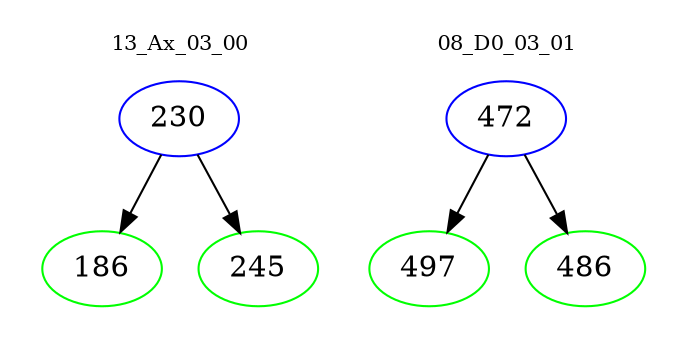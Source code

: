 digraph{
subgraph cluster_0 {
color = white
label = "13_Ax_03_00";
fontsize=10;
T0_230 [label="230", color="blue"]
T0_230 -> T0_186 [color="black"]
T0_186 [label="186", color="green"]
T0_230 -> T0_245 [color="black"]
T0_245 [label="245", color="green"]
}
subgraph cluster_1 {
color = white
label = "08_D0_03_01";
fontsize=10;
T1_472 [label="472", color="blue"]
T1_472 -> T1_497 [color="black"]
T1_497 [label="497", color="green"]
T1_472 -> T1_486 [color="black"]
T1_486 [label="486", color="green"]
}
}
